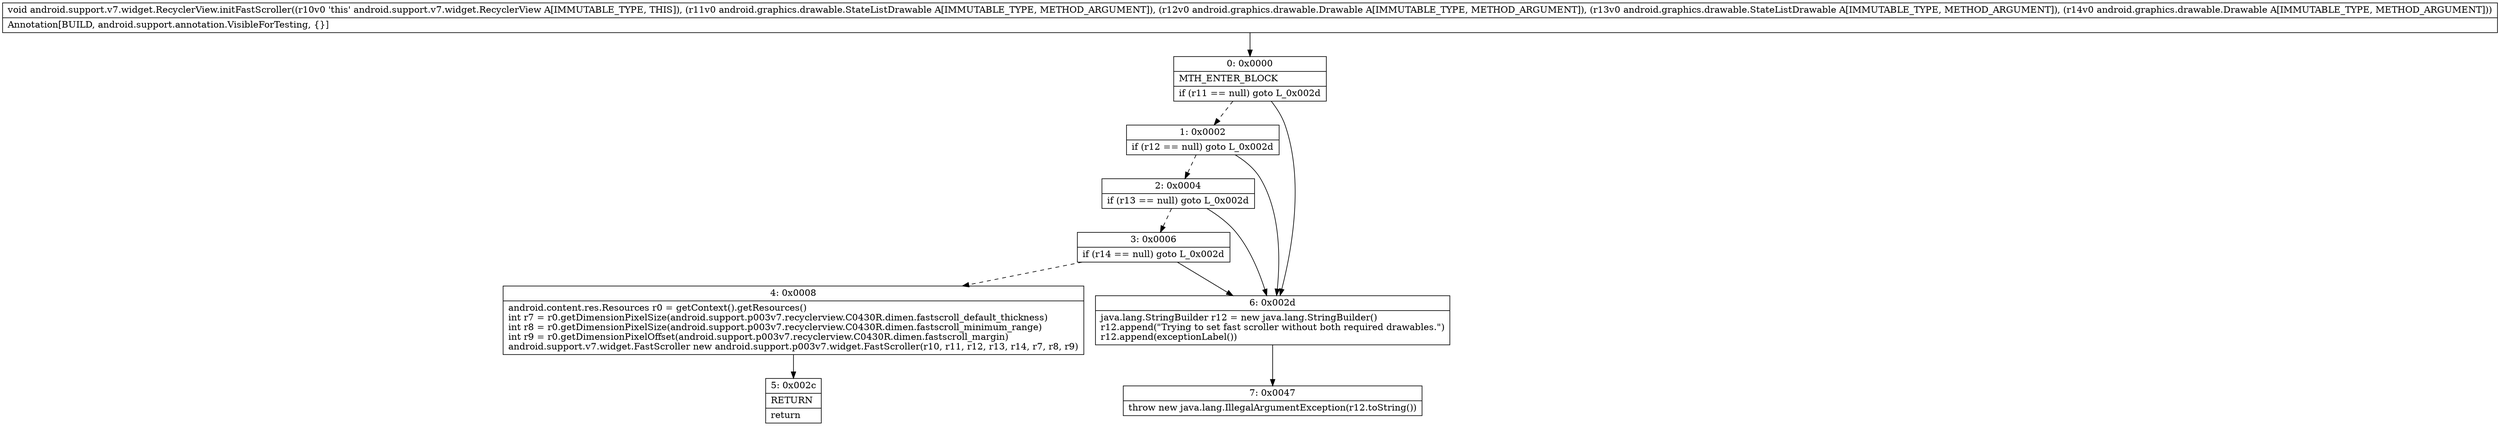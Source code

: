 digraph "CFG forandroid.support.v7.widget.RecyclerView.initFastScroller(Landroid\/graphics\/drawable\/StateListDrawable;Landroid\/graphics\/drawable\/Drawable;Landroid\/graphics\/drawable\/StateListDrawable;Landroid\/graphics\/drawable\/Drawable;)V" {
Node_0 [shape=record,label="{0\:\ 0x0000|MTH_ENTER_BLOCK\l|if (r11 == null) goto L_0x002d\l}"];
Node_1 [shape=record,label="{1\:\ 0x0002|if (r12 == null) goto L_0x002d\l}"];
Node_2 [shape=record,label="{2\:\ 0x0004|if (r13 == null) goto L_0x002d\l}"];
Node_3 [shape=record,label="{3\:\ 0x0006|if (r14 == null) goto L_0x002d\l}"];
Node_4 [shape=record,label="{4\:\ 0x0008|android.content.res.Resources r0 = getContext().getResources()\lint r7 = r0.getDimensionPixelSize(android.support.p003v7.recyclerview.C0430R.dimen.fastscroll_default_thickness)\lint r8 = r0.getDimensionPixelSize(android.support.p003v7.recyclerview.C0430R.dimen.fastscroll_minimum_range)\lint r9 = r0.getDimensionPixelOffset(android.support.p003v7.recyclerview.C0430R.dimen.fastscroll_margin)\landroid.support.v7.widget.FastScroller new android.support.p003v7.widget.FastScroller(r10, r11, r12, r13, r14, r7, r8, r9)\l}"];
Node_5 [shape=record,label="{5\:\ 0x002c|RETURN\l|return\l}"];
Node_6 [shape=record,label="{6\:\ 0x002d|java.lang.StringBuilder r12 = new java.lang.StringBuilder()\lr12.append(\"Trying to set fast scroller without both required drawables.\")\lr12.append(exceptionLabel())\l}"];
Node_7 [shape=record,label="{7\:\ 0x0047|throw new java.lang.IllegalArgumentException(r12.toString())\l}"];
MethodNode[shape=record,label="{void android.support.v7.widget.RecyclerView.initFastScroller((r10v0 'this' android.support.v7.widget.RecyclerView A[IMMUTABLE_TYPE, THIS]), (r11v0 android.graphics.drawable.StateListDrawable A[IMMUTABLE_TYPE, METHOD_ARGUMENT]), (r12v0 android.graphics.drawable.Drawable A[IMMUTABLE_TYPE, METHOD_ARGUMENT]), (r13v0 android.graphics.drawable.StateListDrawable A[IMMUTABLE_TYPE, METHOD_ARGUMENT]), (r14v0 android.graphics.drawable.Drawable A[IMMUTABLE_TYPE, METHOD_ARGUMENT]))  | Annotation[BUILD, android.support.annotation.VisibleForTesting, \{\}]\l}"];
MethodNode -> Node_0;
Node_0 -> Node_1[style=dashed];
Node_0 -> Node_6;
Node_1 -> Node_2[style=dashed];
Node_1 -> Node_6;
Node_2 -> Node_3[style=dashed];
Node_2 -> Node_6;
Node_3 -> Node_4[style=dashed];
Node_3 -> Node_6;
Node_4 -> Node_5;
Node_6 -> Node_7;
}

